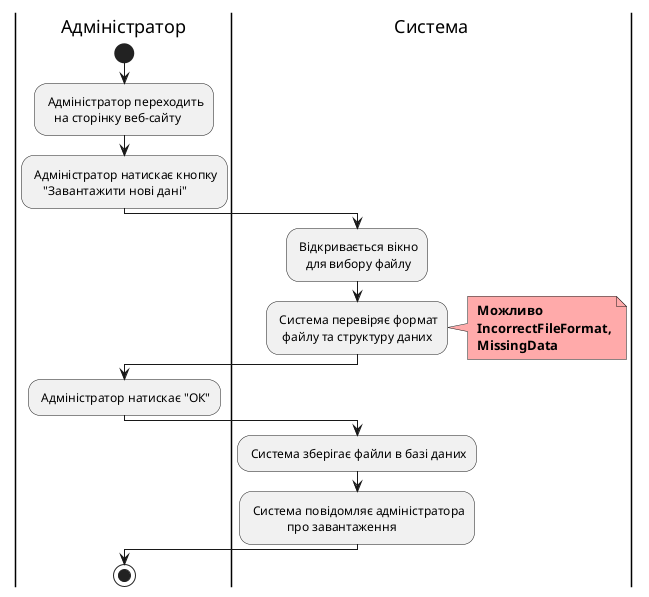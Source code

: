 <center style="
    border-radius:4px;
    border: 1px solid #cfd7e6;
    box-shadow: 0 1px 3px 0 rgba(89,105,129,.05), 0 1px 1px 0 rgba(0,0,0,.025);
    padding: 1em;"
    >

@startuml
    |Адміністратор|
        start
        : Адміністратор переходить 
           на сторінку веб-сайту;
        : Адміністратор натискає кнопку 
            "Завантажити нові дані";
    |Система|
        : Відкривається вікно 
           для вибору файлу;
        : Система перевіряє формат 
          файлу та структуру даних;
        note right #ffaaaa
        <b> Можливо
        <b> IncorrectFileFormat,
        <b> MissingData
        end note
    |Адміністратор|
        : Адміністратор натискає "ОК";
    |Система|
        : Система зберігає файли в базі даних;
        : Система повідомляє адміністратора 
                    про завантаження;
    |Адміністратор|
        stop;
@enduml

</center>